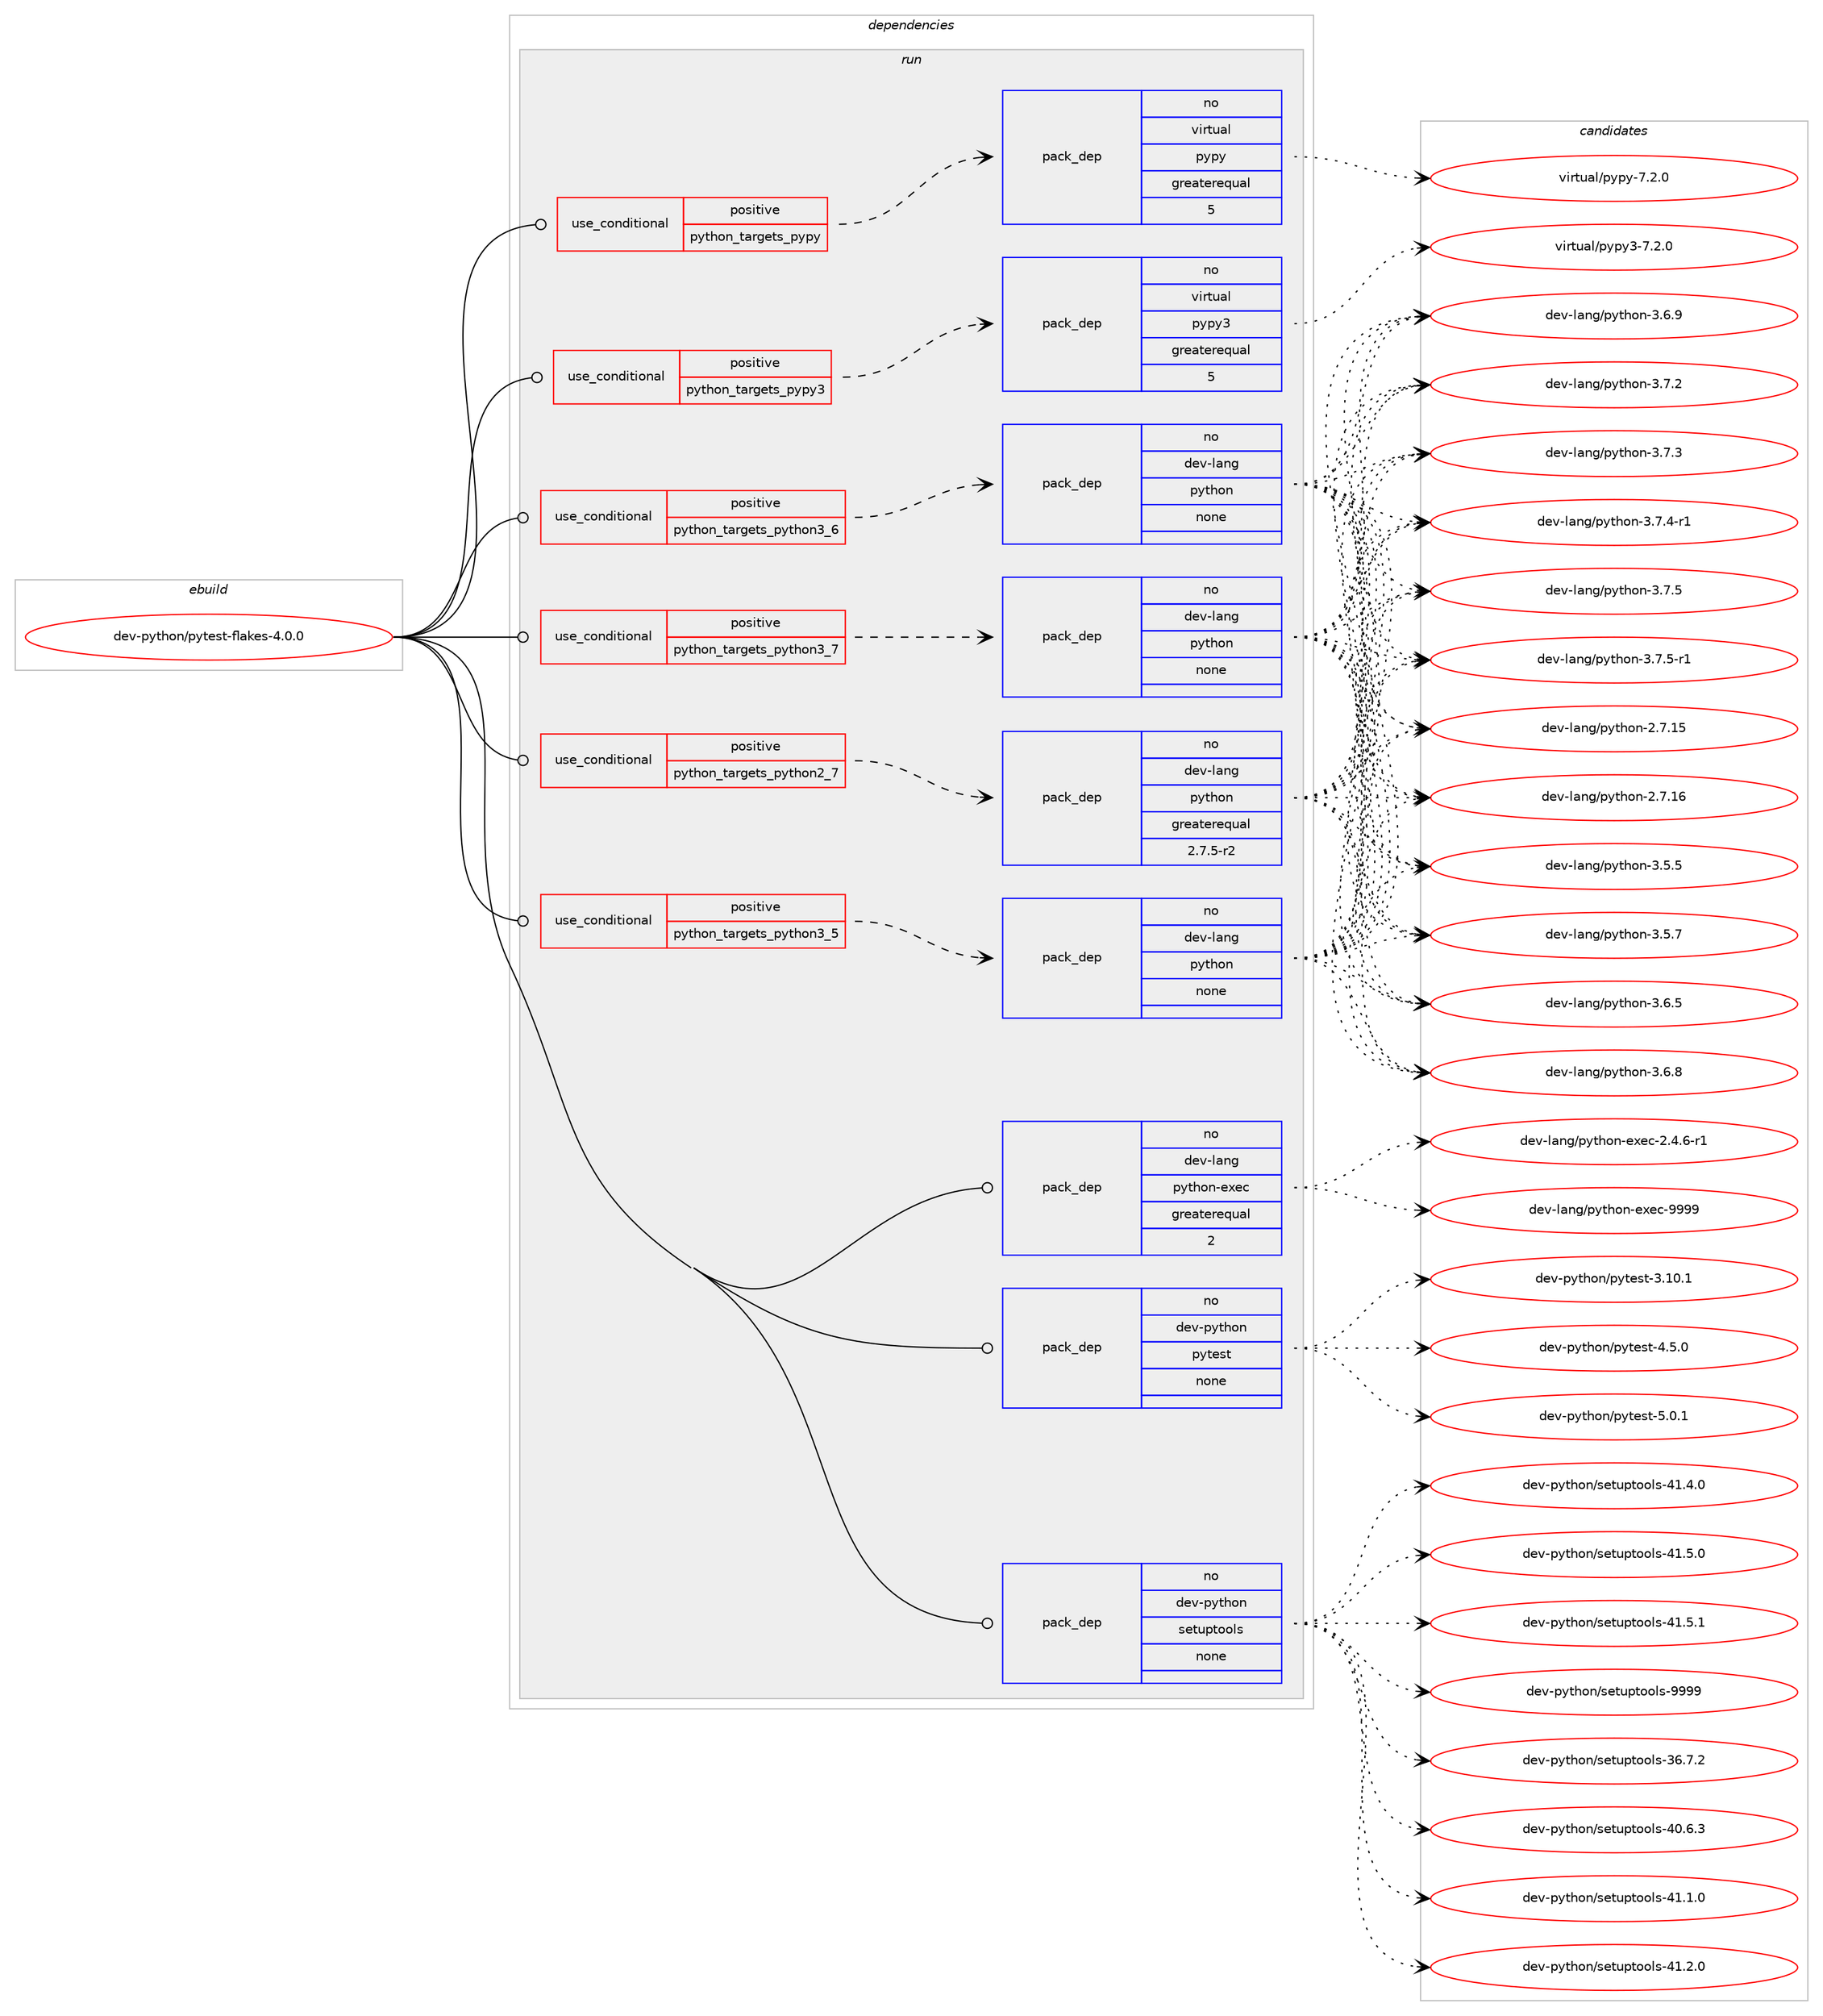 digraph prolog {

# *************
# Graph options
# *************

newrank=true;
concentrate=true;
compound=true;
graph [rankdir=LR,fontname=Helvetica,fontsize=10,ranksep=1.5];#, ranksep=2.5, nodesep=0.2];
edge  [arrowhead=vee];
node  [fontname=Helvetica,fontsize=10];

# **********
# The ebuild
# **********

subgraph cluster_leftcol {
color=gray;
rank=same;
label=<<i>ebuild</i>>;
id [label="dev-python/pytest-flakes-4.0.0", color=red, width=4, href="../dev-python/pytest-flakes-4.0.0.svg"];
}

# ****************
# The dependencies
# ****************

subgraph cluster_midcol {
color=gray;
label=<<i>dependencies</i>>;
subgraph cluster_compile {
fillcolor="#eeeeee";
style=filled;
label=<<i>compile</i>>;
}
subgraph cluster_compileandrun {
fillcolor="#eeeeee";
style=filled;
label=<<i>compile and run</i>>;
}
subgraph cluster_run {
fillcolor="#eeeeee";
style=filled;
label=<<i>run</i>>;
subgraph cond147031 {
dependency629412 [label=<<TABLE BORDER="0" CELLBORDER="1" CELLSPACING="0" CELLPADDING="4"><TR><TD ROWSPAN="3" CELLPADDING="10">use_conditional</TD></TR><TR><TD>positive</TD></TR><TR><TD>python_targets_pypy</TD></TR></TABLE>>, shape=none, color=red];
subgraph pack470515 {
dependency629413 [label=<<TABLE BORDER="0" CELLBORDER="1" CELLSPACING="0" CELLPADDING="4" WIDTH="220"><TR><TD ROWSPAN="6" CELLPADDING="30">pack_dep</TD></TR><TR><TD WIDTH="110">no</TD></TR><TR><TD>virtual</TD></TR><TR><TD>pypy</TD></TR><TR><TD>greaterequal</TD></TR><TR><TD>5</TD></TR></TABLE>>, shape=none, color=blue];
}
dependency629412:e -> dependency629413:w [weight=20,style="dashed",arrowhead="vee"];
}
id:e -> dependency629412:w [weight=20,style="solid",arrowhead="odot"];
subgraph cond147032 {
dependency629414 [label=<<TABLE BORDER="0" CELLBORDER="1" CELLSPACING="0" CELLPADDING="4"><TR><TD ROWSPAN="3" CELLPADDING="10">use_conditional</TD></TR><TR><TD>positive</TD></TR><TR><TD>python_targets_pypy3</TD></TR></TABLE>>, shape=none, color=red];
subgraph pack470516 {
dependency629415 [label=<<TABLE BORDER="0" CELLBORDER="1" CELLSPACING="0" CELLPADDING="4" WIDTH="220"><TR><TD ROWSPAN="6" CELLPADDING="30">pack_dep</TD></TR><TR><TD WIDTH="110">no</TD></TR><TR><TD>virtual</TD></TR><TR><TD>pypy3</TD></TR><TR><TD>greaterequal</TD></TR><TR><TD>5</TD></TR></TABLE>>, shape=none, color=blue];
}
dependency629414:e -> dependency629415:w [weight=20,style="dashed",arrowhead="vee"];
}
id:e -> dependency629414:w [weight=20,style="solid",arrowhead="odot"];
subgraph cond147033 {
dependency629416 [label=<<TABLE BORDER="0" CELLBORDER="1" CELLSPACING="0" CELLPADDING="4"><TR><TD ROWSPAN="3" CELLPADDING="10">use_conditional</TD></TR><TR><TD>positive</TD></TR><TR><TD>python_targets_python2_7</TD></TR></TABLE>>, shape=none, color=red];
subgraph pack470517 {
dependency629417 [label=<<TABLE BORDER="0" CELLBORDER="1" CELLSPACING="0" CELLPADDING="4" WIDTH="220"><TR><TD ROWSPAN="6" CELLPADDING="30">pack_dep</TD></TR><TR><TD WIDTH="110">no</TD></TR><TR><TD>dev-lang</TD></TR><TR><TD>python</TD></TR><TR><TD>greaterequal</TD></TR><TR><TD>2.7.5-r2</TD></TR></TABLE>>, shape=none, color=blue];
}
dependency629416:e -> dependency629417:w [weight=20,style="dashed",arrowhead="vee"];
}
id:e -> dependency629416:w [weight=20,style="solid",arrowhead="odot"];
subgraph cond147034 {
dependency629418 [label=<<TABLE BORDER="0" CELLBORDER="1" CELLSPACING="0" CELLPADDING="4"><TR><TD ROWSPAN="3" CELLPADDING="10">use_conditional</TD></TR><TR><TD>positive</TD></TR><TR><TD>python_targets_python3_5</TD></TR></TABLE>>, shape=none, color=red];
subgraph pack470518 {
dependency629419 [label=<<TABLE BORDER="0" CELLBORDER="1" CELLSPACING="0" CELLPADDING="4" WIDTH="220"><TR><TD ROWSPAN="6" CELLPADDING="30">pack_dep</TD></TR><TR><TD WIDTH="110">no</TD></TR><TR><TD>dev-lang</TD></TR><TR><TD>python</TD></TR><TR><TD>none</TD></TR><TR><TD></TD></TR></TABLE>>, shape=none, color=blue];
}
dependency629418:e -> dependency629419:w [weight=20,style="dashed",arrowhead="vee"];
}
id:e -> dependency629418:w [weight=20,style="solid",arrowhead="odot"];
subgraph cond147035 {
dependency629420 [label=<<TABLE BORDER="0" CELLBORDER="1" CELLSPACING="0" CELLPADDING="4"><TR><TD ROWSPAN="3" CELLPADDING="10">use_conditional</TD></TR><TR><TD>positive</TD></TR><TR><TD>python_targets_python3_6</TD></TR></TABLE>>, shape=none, color=red];
subgraph pack470519 {
dependency629421 [label=<<TABLE BORDER="0" CELLBORDER="1" CELLSPACING="0" CELLPADDING="4" WIDTH="220"><TR><TD ROWSPAN="6" CELLPADDING="30">pack_dep</TD></TR><TR><TD WIDTH="110">no</TD></TR><TR><TD>dev-lang</TD></TR><TR><TD>python</TD></TR><TR><TD>none</TD></TR><TR><TD></TD></TR></TABLE>>, shape=none, color=blue];
}
dependency629420:e -> dependency629421:w [weight=20,style="dashed",arrowhead="vee"];
}
id:e -> dependency629420:w [weight=20,style="solid",arrowhead="odot"];
subgraph cond147036 {
dependency629422 [label=<<TABLE BORDER="0" CELLBORDER="1" CELLSPACING="0" CELLPADDING="4"><TR><TD ROWSPAN="3" CELLPADDING="10">use_conditional</TD></TR><TR><TD>positive</TD></TR><TR><TD>python_targets_python3_7</TD></TR></TABLE>>, shape=none, color=red];
subgraph pack470520 {
dependency629423 [label=<<TABLE BORDER="0" CELLBORDER="1" CELLSPACING="0" CELLPADDING="4" WIDTH="220"><TR><TD ROWSPAN="6" CELLPADDING="30">pack_dep</TD></TR><TR><TD WIDTH="110">no</TD></TR><TR><TD>dev-lang</TD></TR><TR><TD>python</TD></TR><TR><TD>none</TD></TR><TR><TD></TD></TR></TABLE>>, shape=none, color=blue];
}
dependency629422:e -> dependency629423:w [weight=20,style="dashed",arrowhead="vee"];
}
id:e -> dependency629422:w [weight=20,style="solid",arrowhead="odot"];
subgraph pack470521 {
dependency629424 [label=<<TABLE BORDER="0" CELLBORDER="1" CELLSPACING="0" CELLPADDING="4" WIDTH="220"><TR><TD ROWSPAN="6" CELLPADDING="30">pack_dep</TD></TR><TR><TD WIDTH="110">no</TD></TR><TR><TD>dev-lang</TD></TR><TR><TD>python-exec</TD></TR><TR><TD>greaterequal</TD></TR><TR><TD>2</TD></TR></TABLE>>, shape=none, color=blue];
}
id:e -> dependency629424:w [weight=20,style="solid",arrowhead="odot"];
subgraph pack470522 {
dependency629425 [label=<<TABLE BORDER="0" CELLBORDER="1" CELLSPACING="0" CELLPADDING="4" WIDTH="220"><TR><TD ROWSPAN="6" CELLPADDING="30">pack_dep</TD></TR><TR><TD WIDTH="110">no</TD></TR><TR><TD>dev-python</TD></TR><TR><TD>pytest</TD></TR><TR><TD>none</TD></TR><TR><TD></TD></TR></TABLE>>, shape=none, color=blue];
}
id:e -> dependency629425:w [weight=20,style="solid",arrowhead="odot"];
subgraph pack470523 {
dependency629426 [label=<<TABLE BORDER="0" CELLBORDER="1" CELLSPACING="0" CELLPADDING="4" WIDTH="220"><TR><TD ROWSPAN="6" CELLPADDING="30">pack_dep</TD></TR><TR><TD WIDTH="110">no</TD></TR><TR><TD>dev-python</TD></TR><TR><TD>setuptools</TD></TR><TR><TD>none</TD></TR><TR><TD></TD></TR></TABLE>>, shape=none, color=blue];
}
id:e -> dependency629426:w [weight=20,style="solid",arrowhead="odot"];
}
}

# **************
# The candidates
# **************

subgraph cluster_choices {
rank=same;
color=gray;
label=<<i>candidates</i>>;

subgraph choice470515 {
color=black;
nodesep=1;
choice1181051141161179710847112121112121455546504648 [label="virtual/pypy-7.2.0", color=red, width=4,href="../virtual/pypy-7.2.0.svg"];
dependency629413:e -> choice1181051141161179710847112121112121455546504648:w [style=dotted,weight="100"];
}
subgraph choice470516 {
color=black;
nodesep=1;
choice118105114116117971084711212111212151455546504648 [label="virtual/pypy3-7.2.0", color=red, width=4,href="../virtual/pypy3-7.2.0.svg"];
dependency629415:e -> choice118105114116117971084711212111212151455546504648:w [style=dotted,weight="100"];
}
subgraph choice470517 {
color=black;
nodesep=1;
choice10010111845108971101034711212111610411111045504655464953 [label="dev-lang/python-2.7.15", color=red, width=4,href="../dev-lang/python-2.7.15.svg"];
choice10010111845108971101034711212111610411111045504655464954 [label="dev-lang/python-2.7.16", color=red, width=4,href="../dev-lang/python-2.7.16.svg"];
choice100101118451089711010347112121116104111110455146534653 [label="dev-lang/python-3.5.5", color=red, width=4,href="../dev-lang/python-3.5.5.svg"];
choice100101118451089711010347112121116104111110455146534655 [label="dev-lang/python-3.5.7", color=red, width=4,href="../dev-lang/python-3.5.7.svg"];
choice100101118451089711010347112121116104111110455146544653 [label="dev-lang/python-3.6.5", color=red, width=4,href="../dev-lang/python-3.6.5.svg"];
choice100101118451089711010347112121116104111110455146544656 [label="dev-lang/python-3.6.8", color=red, width=4,href="../dev-lang/python-3.6.8.svg"];
choice100101118451089711010347112121116104111110455146544657 [label="dev-lang/python-3.6.9", color=red, width=4,href="../dev-lang/python-3.6.9.svg"];
choice100101118451089711010347112121116104111110455146554650 [label="dev-lang/python-3.7.2", color=red, width=4,href="../dev-lang/python-3.7.2.svg"];
choice100101118451089711010347112121116104111110455146554651 [label="dev-lang/python-3.7.3", color=red, width=4,href="../dev-lang/python-3.7.3.svg"];
choice1001011184510897110103471121211161041111104551465546524511449 [label="dev-lang/python-3.7.4-r1", color=red, width=4,href="../dev-lang/python-3.7.4-r1.svg"];
choice100101118451089711010347112121116104111110455146554653 [label="dev-lang/python-3.7.5", color=red, width=4,href="../dev-lang/python-3.7.5.svg"];
choice1001011184510897110103471121211161041111104551465546534511449 [label="dev-lang/python-3.7.5-r1", color=red, width=4,href="../dev-lang/python-3.7.5-r1.svg"];
dependency629417:e -> choice10010111845108971101034711212111610411111045504655464953:w [style=dotted,weight="100"];
dependency629417:e -> choice10010111845108971101034711212111610411111045504655464954:w [style=dotted,weight="100"];
dependency629417:e -> choice100101118451089711010347112121116104111110455146534653:w [style=dotted,weight="100"];
dependency629417:e -> choice100101118451089711010347112121116104111110455146534655:w [style=dotted,weight="100"];
dependency629417:e -> choice100101118451089711010347112121116104111110455146544653:w [style=dotted,weight="100"];
dependency629417:e -> choice100101118451089711010347112121116104111110455146544656:w [style=dotted,weight="100"];
dependency629417:e -> choice100101118451089711010347112121116104111110455146544657:w [style=dotted,weight="100"];
dependency629417:e -> choice100101118451089711010347112121116104111110455146554650:w [style=dotted,weight="100"];
dependency629417:e -> choice100101118451089711010347112121116104111110455146554651:w [style=dotted,weight="100"];
dependency629417:e -> choice1001011184510897110103471121211161041111104551465546524511449:w [style=dotted,weight="100"];
dependency629417:e -> choice100101118451089711010347112121116104111110455146554653:w [style=dotted,weight="100"];
dependency629417:e -> choice1001011184510897110103471121211161041111104551465546534511449:w [style=dotted,weight="100"];
}
subgraph choice470518 {
color=black;
nodesep=1;
choice10010111845108971101034711212111610411111045504655464953 [label="dev-lang/python-2.7.15", color=red, width=4,href="../dev-lang/python-2.7.15.svg"];
choice10010111845108971101034711212111610411111045504655464954 [label="dev-lang/python-2.7.16", color=red, width=4,href="../dev-lang/python-2.7.16.svg"];
choice100101118451089711010347112121116104111110455146534653 [label="dev-lang/python-3.5.5", color=red, width=4,href="../dev-lang/python-3.5.5.svg"];
choice100101118451089711010347112121116104111110455146534655 [label="dev-lang/python-3.5.7", color=red, width=4,href="../dev-lang/python-3.5.7.svg"];
choice100101118451089711010347112121116104111110455146544653 [label="dev-lang/python-3.6.5", color=red, width=4,href="../dev-lang/python-3.6.5.svg"];
choice100101118451089711010347112121116104111110455146544656 [label="dev-lang/python-3.6.8", color=red, width=4,href="../dev-lang/python-3.6.8.svg"];
choice100101118451089711010347112121116104111110455146544657 [label="dev-lang/python-3.6.9", color=red, width=4,href="../dev-lang/python-3.6.9.svg"];
choice100101118451089711010347112121116104111110455146554650 [label="dev-lang/python-3.7.2", color=red, width=4,href="../dev-lang/python-3.7.2.svg"];
choice100101118451089711010347112121116104111110455146554651 [label="dev-lang/python-3.7.3", color=red, width=4,href="../dev-lang/python-3.7.3.svg"];
choice1001011184510897110103471121211161041111104551465546524511449 [label="dev-lang/python-3.7.4-r1", color=red, width=4,href="../dev-lang/python-3.7.4-r1.svg"];
choice100101118451089711010347112121116104111110455146554653 [label="dev-lang/python-3.7.5", color=red, width=4,href="../dev-lang/python-3.7.5.svg"];
choice1001011184510897110103471121211161041111104551465546534511449 [label="dev-lang/python-3.7.5-r1", color=red, width=4,href="../dev-lang/python-3.7.5-r1.svg"];
dependency629419:e -> choice10010111845108971101034711212111610411111045504655464953:w [style=dotted,weight="100"];
dependency629419:e -> choice10010111845108971101034711212111610411111045504655464954:w [style=dotted,weight="100"];
dependency629419:e -> choice100101118451089711010347112121116104111110455146534653:w [style=dotted,weight="100"];
dependency629419:e -> choice100101118451089711010347112121116104111110455146534655:w [style=dotted,weight="100"];
dependency629419:e -> choice100101118451089711010347112121116104111110455146544653:w [style=dotted,weight="100"];
dependency629419:e -> choice100101118451089711010347112121116104111110455146544656:w [style=dotted,weight="100"];
dependency629419:e -> choice100101118451089711010347112121116104111110455146544657:w [style=dotted,weight="100"];
dependency629419:e -> choice100101118451089711010347112121116104111110455146554650:w [style=dotted,weight="100"];
dependency629419:e -> choice100101118451089711010347112121116104111110455146554651:w [style=dotted,weight="100"];
dependency629419:e -> choice1001011184510897110103471121211161041111104551465546524511449:w [style=dotted,weight="100"];
dependency629419:e -> choice100101118451089711010347112121116104111110455146554653:w [style=dotted,weight="100"];
dependency629419:e -> choice1001011184510897110103471121211161041111104551465546534511449:w [style=dotted,weight="100"];
}
subgraph choice470519 {
color=black;
nodesep=1;
choice10010111845108971101034711212111610411111045504655464953 [label="dev-lang/python-2.7.15", color=red, width=4,href="../dev-lang/python-2.7.15.svg"];
choice10010111845108971101034711212111610411111045504655464954 [label="dev-lang/python-2.7.16", color=red, width=4,href="../dev-lang/python-2.7.16.svg"];
choice100101118451089711010347112121116104111110455146534653 [label="dev-lang/python-3.5.5", color=red, width=4,href="../dev-lang/python-3.5.5.svg"];
choice100101118451089711010347112121116104111110455146534655 [label="dev-lang/python-3.5.7", color=red, width=4,href="../dev-lang/python-3.5.7.svg"];
choice100101118451089711010347112121116104111110455146544653 [label="dev-lang/python-3.6.5", color=red, width=4,href="../dev-lang/python-3.6.5.svg"];
choice100101118451089711010347112121116104111110455146544656 [label="dev-lang/python-3.6.8", color=red, width=4,href="../dev-lang/python-3.6.8.svg"];
choice100101118451089711010347112121116104111110455146544657 [label="dev-lang/python-3.6.9", color=red, width=4,href="../dev-lang/python-3.6.9.svg"];
choice100101118451089711010347112121116104111110455146554650 [label="dev-lang/python-3.7.2", color=red, width=4,href="../dev-lang/python-3.7.2.svg"];
choice100101118451089711010347112121116104111110455146554651 [label="dev-lang/python-3.7.3", color=red, width=4,href="../dev-lang/python-3.7.3.svg"];
choice1001011184510897110103471121211161041111104551465546524511449 [label="dev-lang/python-3.7.4-r1", color=red, width=4,href="../dev-lang/python-3.7.4-r1.svg"];
choice100101118451089711010347112121116104111110455146554653 [label="dev-lang/python-3.7.5", color=red, width=4,href="../dev-lang/python-3.7.5.svg"];
choice1001011184510897110103471121211161041111104551465546534511449 [label="dev-lang/python-3.7.5-r1", color=red, width=4,href="../dev-lang/python-3.7.5-r1.svg"];
dependency629421:e -> choice10010111845108971101034711212111610411111045504655464953:w [style=dotted,weight="100"];
dependency629421:e -> choice10010111845108971101034711212111610411111045504655464954:w [style=dotted,weight="100"];
dependency629421:e -> choice100101118451089711010347112121116104111110455146534653:w [style=dotted,weight="100"];
dependency629421:e -> choice100101118451089711010347112121116104111110455146534655:w [style=dotted,weight="100"];
dependency629421:e -> choice100101118451089711010347112121116104111110455146544653:w [style=dotted,weight="100"];
dependency629421:e -> choice100101118451089711010347112121116104111110455146544656:w [style=dotted,weight="100"];
dependency629421:e -> choice100101118451089711010347112121116104111110455146544657:w [style=dotted,weight="100"];
dependency629421:e -> choice100101118451089711010347112121116104111110455146554650:w [style=dotted,weight="100"];
dependency629421:e -> choice100101118451089711010347112121116104111110455146554651:w [style=dotted,weight="100"];
dependency629421:e -> choice1001011184510897110103471121211161041111104551465546524511449:w [style=dotted,weight="100"];
dependency629421:e -> choice100101118451089711010347112121116104111110455146554653:w [style=dotted,weight="100"];
dependency629421:e -> choice1001011184510897110103471121211161041111104551465546534511449:w [style=dotted,weight="100"];
}
subgraph choice470520 {
color=black;
nodesep=1;
choice10010111845108971101034711212111610411111045504655464953 [label="dev-lang/python-2.7.15", color=red, width=4,href="../dev-lang/python-2.7.15.svg"];
choice10010111845108971101034711212111610411111045504655464954 [label="dev-lang/python-2.7.16", color=red, width=4,href="../dev-lang/python-2.7.16.svg"];
choice100101118451089711010347112121116104111110455146534653 [label="dev-lang/python-3.5.5", color=red, width=4,href="../dev-lang/python-3.5.5.svg"];
choice100101118451089711010347112121116104111110455146534655 [label="dev-lang/python-3.5.7", color=red, width=4,href="../dev-lang/python-3.5.7.svg"];
choice100101118451089711010347112121116104111110455146544653 [label="dev-lang/python-3.6.5", color=red, width=4,href="../dev-lang/python-3.6.5.svg"];
choice100101118451089711010347112121116104111110455146544656 [label="dev-lang/python-3.6.8", color=red, width=4,href="../dev-lang/python-3.6.8.svg"];
choice100101118451089711010347112121116104111110455146544657 [label="dev-lang/python-3.6.9", color=red, width=4,href="../dev-lang/python-3.6.9.svg"];
choice100101118451089711010347112121116104111110455146554650 [label="dev-lang/python-3.7.2", color=red, width=4,href="../dev-lang/python-3.7.2.svg"];
choice100101118451089711010347112121116104111110455146554651 [label="dev-lang/python-3.7.3", color=red, width=4,href="../dev-lang/python-3.7.3.svg"];
choice1001011184510897110103471121211161041111104551465546524511449 [label="dev-lang/python-3.7.4-r1", color=red, width=4,href="../dev-lang/python-3.7.4-r1.svg"];
choice100101118451089711010347112121116104111110455146554653 [label="dev-lang/python-3.7.5", color=red, width=4,href="../dev-lang/python-3.7.5.svg"];
choice1001011184510897110103471121211161041111104551465546534511449 [label="dev-lang/python-3.7.5-r1", color=red, width=4,href="../dev-lang/python-3.7.5-r1.svg"];
dependency629423:e -> choice10010111845108971101034711212111610411111045504655464953:w [style=dotted,weight="100"];
dependency629423:e -> choice10010111845108971101034711212111610411111045504655464954:w [style=dotted,weight="100"];
dependency629423:e -> choice100101118451089711010347112121116104111110455146534653:w [style=dotted,weight="100"];
dependency629423:e -> choice100101118451089711010347112121116104111110455146534655:w [style=dotted,weight="100"];
dependency629423:e -> choice100101118451089711010347112121116104111110455146544653:w [style=dotted,weight="100"];
dependency629423:e -> choice100101118451089711010347112121116104111110455146544656:w [style=dotted,weight="100"];
dependency629423:e -> choice100101118451089711010347112121116104111110455146544657:w [style=dotted,weight="100"];
dependency629423:e -> choice100101118451089711010347112121116104111110455146554650:w [style=dotted,weight="100"];
dependency629423:e -> choice100101118451089711010347112121116104111110455146554651:w [style=dotted,weight="100"];
dependency629423:e -> choice1001011184510897110103471121211161041111104551465546524511449:w [style=dotted,weight="100"];
dependency629423:e -> choice100101118451089711010347112121116104111110455146554653:w [style=dotted,weight="100"];
dependency629423:e -> choice1001011184510897110103471121211161041111104551465546534511449:w [style=dotted,weight="100"];
}
subgraph choice470521 {
color=black;
nodesep=1;
choice10010111845108971101034711212111610411111045101120101994550465246544511449 [label="dev-lang/python-exec-2.4.6-r1", color=red, width=4,href="../dev-lang/python-exec-2.4.6-r1.svg"];
choice10010111845108971101034711212111610411111045101120101994557575757 [label="dev-lang/python-exec-9999", color=red, width=4,href="../dev-lang/python-exec-9999.svg"];
dependency629424:e -> choice10010111845108971101034711212111610411111045101120101994550465246544511449:w [style=dotted,weight="100"];
dependency629424:e -> choice10010111845108971101034711212111610411111045101120101994557575757:w [style=dotted,weight="100"];
}
subgraph choice470522 {
color=black;
nodesep=1;
choice100101118451121211161041111104711212111610111511645514649484649 [label="dev-python/pytest-3.10.1", color=red, width=4,href="../dev-python/pytest-3.10.1.svg"];
choice1001011184511212111610411111047112121116101115116455246534648 [label="dev-python/pytest-4.5.0", color=red, width=4,href="../dev-python/pytest-4.5.0.svg"];
choice1001011184511212111610411111047112121116101115116455346484649 [label="dev-python/pytest-5.0.1", color=red, width=4,href="../dev-python/pytest-5.0.1.svg"];
dependency629425:e -> choice100101118451121211161041111104711212111610111511645514649484649:w [style=dotted,weight="100"];
dependency629425:e -> choice1001011184511212111610411111047112121116101115116455246534648:w [style=dotted,weight="100"];
dependency629425:e -> choice1001011184511212111610411111047112121116101115116455346484649:w [style=dotted,weight="100"];
}
subgraph choice470523 {
color=black;
nodesep=1;
choice100101118451121211161041111104711510111611711211611111110811545515446554650 [label="dev-python/setuptools-36.7.2", color=red, width=4,href="../dev-python/setuptools-36.7.2.svg"];
choice100101118451121211161041111104711510111611711211611111110811545524846544651 [label="dev-python/setuptools-40.6.3", color=red, width=4,href="../dev-python/setuptools-40.6.3.svg"];
choice100101118451121211161041111104711510111611711211611111110811545524946494648 [label="dev-python/setuptools-41.1.0", color=red, width=4,href="../dev-python/setuptools-41.1.0.svg"];
choice100101118451121211161041111104711510111611711211611111110811545524946504648 [label="dev-python/setuptools-41.2.0", color=red, width=4,href="../dev-python/setuptools-41.2.0.svg"];
choice100101118451121211161041111104711510111611711211611111110811545524946524648 [label="dev-python/setuptools-41.4.0", color=red, width=4,href="../dev-python/setuptools-41.4.0.svg"];
choice100101118451121211161041111104711510111611711211611111110811545524946534648 [label="dev-python/setuptools-41.5.0", color=red, width=4,href="../dev-python/setuptools-41.5.0.svg"];
choice100101118451121211161041111104711510111611711211611111110811545524946534649 [label="dev-python/setuptools-41.5.1", color=red, width=4,href="../dev-python/setuptools-41.5.1.svg"];
choice10010111845112121116104111110471151011161171121161111111081154557575757 [label="dev-python/setuptools-9999", color=red, width=4,href="../dev-python/setuptools-9999.svg"];
dependency629426:e -> choice100101118451121211161041111104711510111611711211611111110811545515446554650:w [style=dotted,weight="100"];
dependency629426:e -> choice100101118451121211161041111104711510111611711211611111110811545524846544651:w [style=dotted,weight="100"];
dependency629426:e -> choice100101118451121211161041111104711510111611711211611111110811545524946494648:w [style=dotted,weight="100"];
dependency629426:e -> choice100101118451121211161041111104711510111611711211611111110811545524946504648:w [style=dotted,weight="100"];
dependency629426:e -> choice100101118451121211161041111104711510111611711211611111110811545524946524648:w [style=dotted,weight="100"];
dependency629426:e -> choice100101118451121211161041111104711510111611711211611111110811545524946534648:w [style=dotted,weight="100"];
dependency629426:e -> choice100101118451121211161041111104711510111611711211611111110811545524946534649:w [style=dotted,weight="100"];
dependency629426:e -> choice10010111845112121116104111110471151011161171121161111111081154557575757:w [style=dotted,weight="100"];
}
}

}
